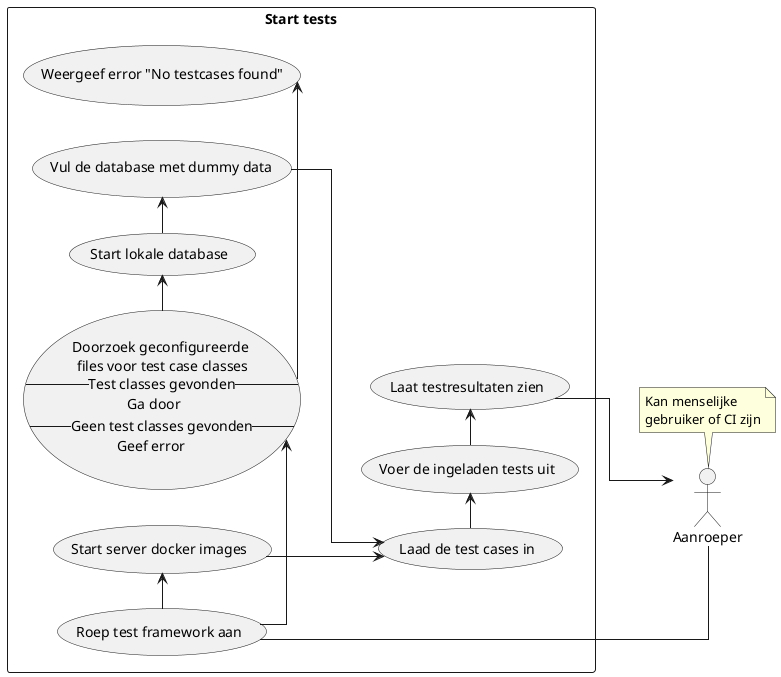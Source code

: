 @startuml usecase
left to right direction
skinparam linetype ortho

actor caller as "Aanroeper"

note top of caller: Kan menselijke\ngebruiker of CI zijn

rectangle "Start tests" {
    usecase start as "Roep test framework aan"
    usecase search as "Doorzoek geconfigureerde \nfiles voor test case classes
    --Test classes gevonden--
              Ga door
    --Geen test classes gevonden--
                Geef error
    "
    usecase db as "Start lokale database"
    usecase init as "Vul de database met dummy data"
    usecase servers as "Start server docker images"
    usecase load as "Laad de test cases in"
    usecase execute as "Voer de ingeladen tests uit"
    usecase return as "Laat testresultaten zien"
    usecase error as "Weergeef error "No testcases found""
}

caller -- start
search -> error

start -> search
search -> db
db -> init
start -> servers
servers --> load
init --> load
load -> execute
execute -> return
return --> caller

@enduml